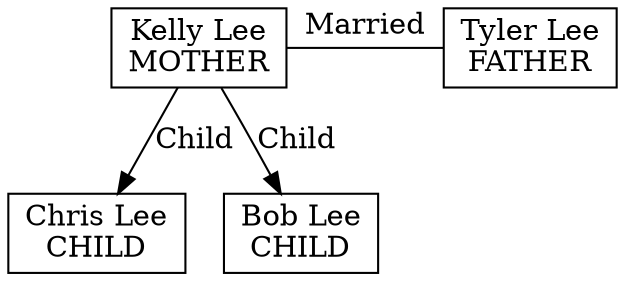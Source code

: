 digraph G { 
 	node [shape = box]
	I1 [label= "Kelly Lee
MOTHER"]
	I1 -> I2 [label = "Child"]
	I1 -> I3 [label = "Child"]
	I1 -> I4 [arrowhead=none; label = "Married"]
	I2 [label= "Chris Lee
CHILD"]
	I3 [label= "Bob Lee
CHILD"]
	I4 [label= "Tyler Lee
FATHER"]
	 { rank = same; I1, I4}
}
